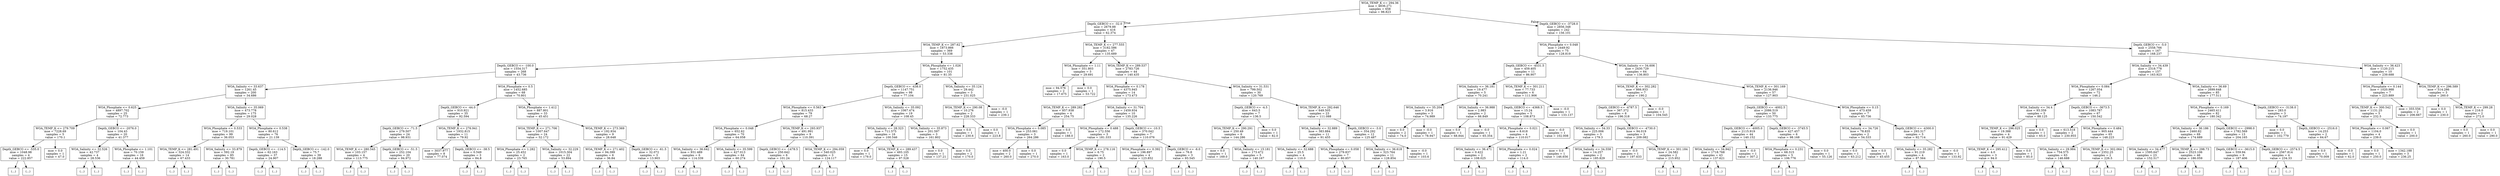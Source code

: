 digraph Tree {
node [shape=box] ;
0 [label="WOA_TEMP_K <= 294.36\nmse = 4836.271\nsamples = 658\nvalue = 98.823"] ;
1 [label="Depth_GEBCO <= -32.0\nmse = 2679.88\nsamples = 416\nvalue = 62.374"] ;
0 -> 1 [labeldistance=2.5, labelangle=45, headlabel="True"] ;
2 [label="WOA_TEMP_K <= 287.62\nmse = 1873.866\nsamples = 369\nvalue = 53.338"] ;
1 -> 2 ;
3 [label="Depth_GEBCO <= -100.0\nmse = 1554.317\nsamples = 268\nvalue = 43.736"] ;
2 -> 3 ;
4 [label="WOA_Salinity <= 33.637\nmse = 1261.45\nsamples = 200\nvalue = 34.686"] ;
3 -> 4 ;
5 [label="WOA_Phosphate <= 0.625\nmse = 4897.702\nsamples = 25\nvalue = 72.773"] ;
4 -> 5 ;
6 [label="WOA_TEMP_K <= 279.709\nmse = 7228.69\nsamples = 5\nvalue = 170.1"] ;
5 -> 6 ;
7 [label="Depth_GEBCO <= -535.0\nmse = 1048.98\nsamples = 4\nvalue = 222.857"] ;
6 -> 7 ;
8 [label="(...)"] ;
7 -> 8 ;
9 [label="(...)"] ;
7 -> 9 ;
12 [label="mse = 0.0\nsamples = 1\nvalue = 47.0"] ;
6 -> 12 ;
13 [label="Depth_GEBCO <= -2076.0\nmse = 104.43\nsamples = 20\nvalue = 41.377"] ;
5 -> 13 ;
14 [label="WOA_Salinity <= 32.526\nmse = 42.737\nsamples = 4\nvalue = 28.536"] ;
13 -> 14 ;
15 [label="(...)"] ;
14 -> 15 ;
16 [label="(...)"] ;
14 -> 16 ;
21 [label="WOA_Phosphate <= 1.101\nmse = 70.159\nsamples = 16\nvalue = 44.459"] ;
13 -> 21 ;
22 [label="(...)"] ;
21 -> 22 ;
27 [label="(...)"] ;
21 -> 27 ;
48 [label="WOA_Salinity <= 35.069\nmse = 473.778\nsamples = 175\nvalue = 29.028"] ;
4 -> 48 ;
49 [label="WOA_Phosphate <= 0.533\nmse = 719.101\nsamples = 99\nvalue = 36.053"] ;
48 -> 49 ;
50 [label="WOA_TEMP_K <= 281.491\nmse = 324.332\nsamples = 14\nvalue = 67.433"] ;
49 -> 50 ;
51 [label="(...)"] ;
50 -> 51 ;
62 [label="(...)"] ;
50 -> 62 ;
73 [label="WOA_Salinity <= 33.879\nmse = 592.19\nsamples = 85\nvalue = 30.781"] ;
49 -> 73 ;
74 [label="(...)"] ;
73 -> 74 ;
133 [label="(...)"] ;
73 -> 133 ;
236 [label="WOA_Phosphate <= 0.538\nmse = 80.612\nsamples = 76\nvalue = 21.139"] ;
48 -> 236 ;
237 [label="Depth_GEBCO <= -114.5\nmse = 62.163\nsamples = 37\nvalue = 24.907"] ;
236 -> 237 ;
238 [label="(...)"] ;
237 -> 238 ;
273 [label="(...)"] ;
237 -> 273 ;
278 [label="Depth_GEBCO <= -142.0\nmse = 75.7\nsamples = 39\nvalue = 18.288"] ;
236 -> 278 ;
279 [label="(...)"] ;
278 -> 279 ;
308 [label="(...)"] ;
278 -> 308 ;
315 [label="WOA_Phosphate <= 0.5\nmse = 1452.685\nsamples = 68\nvalue = 70.801"] ;
3 -> 315 ;
316 [label="Depth_GEBCO <= -44.0\nmse = 910.921\nsamples = 35\nvalue = 92.594"] ;
315 -> 316 ;
317 [label="Depth_GEBCO <= -71.5\nmse = 279.507\nsamples = 24\nvalue = 98.931"] ;
316 -> 317 ;
318 [label="WOA_TEMP_K <= 280.545\nmse = 103.157\nsamples = 4\nvalue = 113.775"] ;
317 -> 318 ;
319 [label="(...)"] ;
318 -> 319 ;
320 [label="(...)"] ;
318 -> 320 ;
325 [label="Depth_GEBCO <= -51.5\nmse = 252.104\nsamples = 20\nvalue = 94.972"] ;
317 -> 325 ;
326 [label="(...)"] ;
325 -> 326 ;
335 [label="(...)"] ;
325 -> 335 ;
352 [label="WOA_TEMP_K <= 276.941\nmse = 1932.815\nsamples = 11\nvalue = 79.92"] ;
316 -> 352 ;
353 [label="mse = 3037.977\nsamples = 8\nvalue = 77.074"] ;
352 -> 353 ;
354 [label="Depth_GEBCO <= -38.5\nmse = 0.549\nsamples = 3\nvalue = 84.8"] ;
352 -> 354 ;
355 [label="(...)"] ;
354 -> 355 ;
358 [label="(...)"] ;
354 -> 358 ;
359 [label="WOA_Phosphate <= 1.412\nmse = 887.801\nsamples = 33\nvalue = 45.451"] ;
315 -> 359 ;
360 [label="WOA_TEMP_K <= 271.706\nmse = 1007.647\nsamples = 24\nvalue = 52.172"] ;
359 -> 360 ;
361 [label="WOA_Phosphate <= 1.282\nmse = 25.452\nsamples = 2\nvalue = 23.765"] ;
360 -> 361 ;
362 [label="(...)"] ;
361 -> 362 ;
363 [label="(...)"] ;
361 -> 363 ;
364 [label="WOA_Salinity <= 32.229\nmse = 1015.304\nsamples = 22\nvalue = 53.894"] ;
360 -> 364 ;
365 [label="(...)"] ;
364 -> 365 ;
366 [label="(...)"] ;
364 -> 366 ;
377 [label="WOA_TEMP_K <= 273.369\nmse = 192.934\nsamples = 9\nvalue = 28.648"] ;
359 -> 377 ;
378 [label="WOA_TEMP_K <= 271.402\nmse = 94.399\nsamples = 6\nvalue = 36.84"] ;
377 -> 378 ;
379 [label="(...)"] ;
378 -> 379 ;
380 [label="(...)"] ;
378 -> 380 ;
387 [label="Depth_GEBCO <= -61.5\nmse = 32.072\nsamples = 3\nvalue = 13.903"] ;
377 -> 387 ;
388 [label="(...)"] ;
387 -> 388 ;
391 [label="(...)"] ;
387 -> 391 ;
392 [label="WOA_Phosphate <= 1.026\nmse = 1752.435\nsamples = 101\nvalue = 81.35"] ;
2 -> 392 ;
393 [label="Depth_GEBCO <= -438.0\nmse = 1147.751\nsamples = 98\nvalue = 77.104"] ;
392 -> 393 ;
394 [label="WOA_Phosphate <= 0.563\nmse = 815.433\nsamples = 79\nvalue = 68.27"] ;
393 -> 394 ;
395 [label="WOA_Phosphate <= 0.048\nmse = 652.62\nsamples = 70\nvalue = 64.058"] ;
394 -> 395 ;
396 [label="WOA_Salinity <= 36.642\nmse = 931.489\nsamples = 6\nvalue = 114.339"] ;
395 -> 396 ;
397 [label="(...)"] ;
396 -> 397 ;
402 [label="(...)"] ;
396 -> 402 ;
405 [label="WOA_Salinity <= 35.599\nmse = 427.013\nsamples = 64\nvalue = 60.274"] ;
395 -> 405 ;
406 [label="(...)"] ;
405 -> 406 ;
455 [label="(...)"] ;
405 -> 455 ;
516 [label="WOA_TEMP_K <= 293.937\nmse = 491.991\nsamples = 9\nvalue = 110.391"] ;
394 -> 516 ;
517 [label="Depth_GEBCO <= -1478.5\nmse = 250.642\nsamples = 6\nvalue = 101.24"] ;
516 -> 517 ;
518 [label="(...)"] ;
517 -> 518 ;
527 [label="(...)"] ;
517 -> 527 ;
528 [label="WOA_TEMP_K <= 294.059\nmse = 540.025\nsamples = 3\nvalue = 124.117"] ;
516 -> 528 ;
529 [label="(...)"] ;
528 -> 529 ;
530 [label="(...)"] ;
528 -> 530 ;
531 [label="WOA_Salinity <= 35.092\nmse = 1067.474\nsamples = 19\nvalue = 108.45"] ;
393 -> 531 ;
532 [label="WOA_Salinity <= 28.323\nmse = 711.575\nsamples = 16\nvalue = 100.546"] ;
531 -> 532 ;
533 [label="mse = 0.0\nsamples = 1\nvalue = 179.0"] ;
532 -> 533 ;
534 [label="WOA_TEMP_K <= 289.437\nmse = 493.105\nsamples = 15\nvalue = 97.528"] ;
532 -> 534 ;
535 [label="(...)"] ;
534 -> 535 ;
550 [label="(...)"] ;
534 -> 550 ;
563 [label="WOA_Salinity <= 35.873\nmse = 201.597\nsamples = 3\nvalue = 161.802"] ;
531 -> 563 ;
564 [label="mse = 0.0\nsamples = 1\nvalue = 137.21"] ;
563 -> 564 ;
565 [label="mse = 0.0\nsamples = 2\nvalue = 170.0"] ;
563 -> 565 ;
566 [label="WOA_Salinity <= 35.124\nmse = 29.442\nsamples = 3\nvalue = 231.025"] ;
392 -> 566 ;
567 [label="WOA_TEMP_K <= 290.08\nmse = 10.276\nsamples = 2\nvalue = 228.333"] ;
566 -> 567 ;
568 [label="mse = 0.0\nsamples = 1\nvalue = 230.6"] ;
567 -> 568 ;
569 [label="mse = 0.0\nsamples = 1\nvalue = 223.8"] ;
567 -> 569 ;
570 [label="mse = -0.0\nsamples = 1\nvalue = 239.1"] ;
566 -> 570 ;
571 [label="WOA_TEMP_K <= 277.555\nmse = 3182.586\nsamples = 47\nvalue = 135.689"] ;
1 -> 571 ;
572 [label="WOA_Phosphate <= 1.11\nmse = 351.803\nsamples = 3\nvalue = 29.691"] ;
571 -> 572 ;
573 [label="mse = 94.576\nsamples = 2\nvalue = 17.675"] ;
572 -> 573 ;
574 [label="mse = 0.0\nsamples = 1\nvalue = 53.722"] ;
572 -> 574 ;
575 [label="WOA_TEMP_K <= 289.537\nmse = 2783.726\nsamples = 44\nvalue = 140.435"] ;
571 -> 575 ;
576 [label="WOA_Phosphate <= 0.178\nmse = 4375.945\nsamples = 14\nvalue = 173.473"] ;
575 -> 576 ;
577 [label="WOA_TEMP_K <= 289.282\nmse = 857.938\nsamples = 4\nvalue = 254.75"] ;
576 -> 577 ;
578 [label="WOA_Phosphate <= 0.085\nmse = 253.061\nsamples = 3\nvalue = 264.286"] ;
577 -> 578 ;
579 [label="mse = 400.0\nsamples = 2\nvalue = 260.0"] ;
578 -> 579 ;
580 [label="mse = 0.0\nsamples = 1\nvalue = 270.0"] ;
578 -> 580 ;
581 [label="mse = 0.0\nsamples = 1\nvalue = 188.0"] ;
577 -> 581 ;
582 [label="WOA_Salinity <= 31.704\nmse = 1459.934\nsamples = 10\nvalue = 135.226"] ;
576 -> 582 ;
583 [label="WOA_Phosphate <= 0.488\nmse = 172.556\nsamples = 3\nvalue = 181.333"] ;
582 -> 583 ;
584 [label="mse = 0.0\nsamples = 1\nvalue = 163.0"] ;
583 -> 584 ;
585 [label="WOA_TEMP_K <= 278.116\nmse = 6.75\nsamples = 2\nvalue = 190.5"] ;
583 -> 585 ;
586 [label="(...)"] ;
585 -> 586 ;
587 [label="(...)"] ;
585 -> 587 ;
588 [label="Depth_GEBCO <= -10.5\nmse = 370.042\nsamples = 7\nvalue = 110.076"] ;
582 -> 588 ;
589 [label="WOA_Phosphate <= 0.392\nmse = 196.897\nsamples = 4\nvalue = 123.852"] ;
588 -> 589 ;
590 [label="(...)"] ;
589 -> 590 ;
591 [label="(...)"] ;
589 -> 591 ;
596 [label="Depth_GEBCO <= -6.0\nmse = 76.8\nsamples = 3\nvalue = 93.545"] ;
588 -> 596 ;
597 [label="(...)"] ;
596 -> 597 ;
600 [label="(...)"] ;
596 -> 600 ;
601 [label="WOA_Salinity <= 31.531\nmse = 799.502\nsamples = 30\nvalue = 120.769"] ;
575 -> 601 ;
602 [label="Depth_GEBCO <= -4.5\nmse = 643.5\nsamples = 7\nvalue = 136.5"] ;
601 -> 602 ;
603 [label="WOA_TEMP_K <= 290.291\nmse = 250.49\nsamples = 6\nvalue = 144.286"] ;
602 -> 603 ;
604 [label="mse = 0.0\nsamples = 1\nvalue = 169.0"] ;
603 -> 604 ;
605 [label="WOA_Salinity <= 15.181\nmse = 173.472\nsamples = 5\nvalue = 140.167"] ;
603 -> 605 ;
606 [label="(...)"] ;
605 -> 606 ;
607 [label="(...)"] ;
605 -> 607 ;
614 [label="mse = 0.0\nsamples = 1\nvalue = 82.0"] ;
602 -> 614 ;
615 [label="WOA_TEMP_K <= 292.646\nmse = 649.505\nsamples = 23\nvalue = 111.088"] ;
601 -> 615 ;
616 [label="WOA_Salinity <= 32.889\nmse = 383.884\nsamples = 11\nvalue = 91.455"] ;
615 -> 616 ;
617 [label="WOA_Salinity <= 32.688\nmse = 25.5\nsamples = 4\nvalue = 110.0"] ;
616 -> 617 ;
618 [label="(...)"] ;
617 -> 618 ;
621 [label="(...)"] ;
617 -> 621 ;
622 [label="WOA_Phosphate <= 0.058\nmse = 279.837\nsamples = 7\nvalue = 80.857"] ;
616 -> 622 ;
623 [label="(...)"] ;
622 -> 623 ;
624 [label="(...)"] ;
622 -> 624 ;
631 [label="Depth_GEBCO <= -3.0\nmse = 354.292\nsamples = 12\nvalue = 125.487"] ;
615 -> 631 ;
632 [label="WOA_Salinity <= 36.618\nmse = 323.764\nsamples = 11\nvalue = 128.854"] ;
631 -> 632 ;
633 [label="(...)"] ;
632 -> 633 ;
640 [label="(...)"] ;
632 -> 640 ;
641 [label="mse = -0.0\nsamples = 1\nvalue = 103.6"] ;
631 -> 641 ;
642 [label="Depth_GEBCO <= -3728.0\nmse = 2856.348\nsamples = 242\nvalue = 156.101"] ;
0 -> 642 [labeldistance=2.5, labelangle=-45, headlabel="False"] ;
643 [label="WOA_Phosphate <= 0.048\nmse = 2449.92\nsamples = 75\nvalue = 128.819"] ;
642 -> 643 ;
644 [label="Depth_GEBCO <= -4531.5\nmse = 459.405\nsamples = 11\nvalue = 86.907"] ;
643 -> 644 ;
645 [label="WOA_Salinity <= 36.181\nmse = 19.477\nsamples = 5\nvalue = 70.241"] ;
644 -> 645 ;
646 [label="WOA_Salinity <= 35.204\nmse = 3.916\nsamples = 3\nvalue = 74.989"] ;
645 -> 646 ;
647 [label="mse = 0.0\nsamples = 2\nvalue = 74.0"] ;
646 -> 647 ;
648 [label="mse = -0.0\nsamples = 1\nvalue = 78.947"] ;
646 -> 648 ;
649 [label="WOA_Salinity <= 36.988\nmse = 2.983\nsamples = 2\nvalue = 66.849"] ;
645 -> 649 ;
650 [label="mse = 0.0\nsamples = 1\nvalue = 68.844"] ;
649 -> 650 ;
651 [label="mse = -0.0\nsamples = 1\nvalue = 65.354"] ;
649 -> 651 ;
652 [label="WOA_TEMP_K <= 301.211\nmse = 77.733\nsamples = 6\nvalue = 111.906"] ;
644 -> 652 ;
653 [label="Depth_GEBCO <= -4368.5\nmse = 15.24\nsamples = 5\nvalue = 108.873"] ;
652 -> 653 ;
654 [label="WOA_Phosphate <= 0.021\nmse = 8.618\nsamples = 4\nvalue = 110.017"] ;
653 -> 654 ;
655 [label="WOA_Salinity <= 36.471\nmse = 0.422\nsamples = 2\nvalue = 108.025"] ;
654 -> 655 ;
656 [label="(...)"] ;
655 -> 656 ;
657 [label="(...)"] ;
655 -> 657 ;
658 [label="WOA_Phosphate <= 0.024\nmse = 1.21\nsamples = 2\nvalue = 114.0"] ;
654 -> 658 ;
659 [label="(...)"] ;
658 -> 659 ;
660 [label="(...)"] ;
658 -> 660 ;
661 [label="mse = -0.0\nsamples = 1\nvalue = 102.008"] ;
653 -> 661 ;
662 [label="mse = -0.0\nsamples = 1\nvalue = 133.137"] ;
652 -> 662 ;
663 [label="WOA_Salinity <= 34.606\nmse = 2430.729\nsamples = 64\nvalue = 136.803"] ;
643 -> 663 ;
664 [label="WOA_TEMP_K <= 302.282\nmse = 866.933\nsamples = 7\nvalue = 190.2"] ;
663 -> 664 ;
665 [label="Depth_GEBCO <= -4787.5\nmse = 367.372\nsamples = 6\nvalue = 196.318"] ;
664 -> 665 ;
666 [label="WOA_Salinity <= 34.33\nmse = 225.006\nsamples = 3\nvalue = 179.3"] ;
665 -> 666 ;
667 [label="mse = 0.0\nsamples = 1\nvalue = 146.656"] ;
666 -> 667 ;
668 [label="WOA_Salinity <= 34.558\nmse = 14.257\nsamples = 2\nvalue = 185.829"] ;
666 -> 668 ;
669 [label="(...)"] ;
668 -> 669 ;
670 [label="(...)"] ;
668 -> 670 ;
671 [label="Depth_GEBCO <= -4730.0\nmse = 94.019\nsamples = 3\nvalue = 209.082"] ;
665 -> 671 ;
672 [label="mse = -0.0\nsamples = 1\nvalue = 197.633"] ;
671 -> 672 ;
673 [label="WOA_TEMP_K <= 301.184\nmse = 24.582\nsamples = 2\nvalue = 215.952"] ;
671 -> 673 ;
674 [label="(...)"] ;
673 -> 674 ;
675 [label="(...)"] ;
673 -> 675 ;
676 [label="mse = -0.0\nsamples = 1\nvalue = 104.545"] ;
664 -> 676 ;
677 [label="WOA_TEMP_K <= 301.169\nmse = 2136.946\nsamples = 57\nvalue = 127.903"] ;
663 -> 677 ;
678 [label="Depth_GEBCO <= -4002.5\nmse = 2086.519\nsamples = 50\nvalue = 133.775"] ;
677 -> 678 ;
679 [label="Depth_GEBCO <= -4005.0\nmse = 2115.919\nsamples = 44\nvalue = 140.152"] ;
678 -> 679 ;
680 [label="WOA_Salinity <= 34.942\nmse = 1718.768\nsamples = 43\nvalue = 137.621"] ;
679 -> 680 ;
681 [label="(...)"] ;
680 -> 681 ;
686 [label="(...)"] ;
680 -> 686 ;
763 [label="mse = -0.0\nsamples = 1\nvalue = 307.2"] ;
679 -> 763 ;
764 [label="Depth_GEBCO <= -3745.5\nmse = 427.457\nsamples = 6\nvalue = 98.168"] ;
678 -> 764 ;
765 [label="WOA_Phosphate <= 0.231\nmse = 68.315\nsamples = 5\nvalue = 106.776"] ;
764 -> 765 ;
766 [label="(...)"] ;
765 -> 766 ;
771 [label="(...)"] ;
765 -> 771 ;
774 [label="mse = 0.0\nsamples = 1\nvalue = 55.126"] ;
764 -> 774 ;
775 [label="WOA_Phosphate <= 0.15\nmse = 473.459\nsamples = 7\nvalue = 85.736"] ;
677 -> 775 ;
776 [label="WOA_Salinity <= 34.726\nmse = 78.835\nsamples = 2\nvalue = 54.333"] ;
775 -> 776 ;
777 [label="mse = 0.0\nsamples = 1\nvalue = 63.212"] ;
776 -> 777 ;
778 [label="mse = 0.0\nsamples = 1\nvalue = 45.455"] ;
776 -> 778 ;
779 [label="Depth_GEBCO <= -4300.0\nmse = 293.317\nsamples = 5\nvalue = 92.714"] ;
775 -> 779 ;
780 [label="WOA_Salinity <= 35.282\nmse = 91.219\nsamples = 4\nvalue = 87.564"] ;
779 -> 780 ;
781 [label="(...)"] ;
780 -> 781 ;
784 [label="(...)"] ;
780 -> 784 ;
787 [label="mse = -0.0\nsamples = 1\nvalue = 133.92"] ;
779 -> 787 ;
788 [label="Depth_GEBCO <= -5.0\nmse = 2558.766\nsamples = 167\nvalue = 168.237"] ;
642 -> 788 ;
789 [label="WOA_Salinity <= 34.439\nmse = 2318.778\nsamples = 157\nvalue = 163.923"] ;
788 -> 789 ;
790 [label="WOA_Phosphate <= 0.084\nmse = 1267.054\nsamples = 72\nvalue = 146.2"] ;
789 -> 790 ;
791 [label="WOA_Salinity <= 34.4\nmse = 93.359\nsamples = 5\nvalue = 88.125"] ;
790 -> 791 ;
792 [label="WOA_TEMP_K <= 296.025\nmse = 19.388\nsamples = 4\nvalue = 91.429"] ;
791 -> 792 ;
793 [label="WOA_TEMP_K <= 295.412\nmse = 4.0\nsamples = 3\nvalue = 94.0"] ;
792 -> 793 ;
794 [label="(...)"] ;
793 -> 794 ;
797 [label="(...)"] ;
793 -> 797 ;
798 [label="mse = 0.0\nsamples = 1\nvalue = 85.0"] ;
792 -> 798 ;
799 [label="mse = 0.0\nsamples = 1\nvalue = 65.0"] ;
791 -> 799 ;
800 [label="Depth_GEBCO <= -3673.5\nmse = 1083.787\nsamples = 67\nvalue = 150.542"] ;
790 -> 800 ;
801 [label="mse = 613.518\nsamples = 2\nvalue = 230.955"] ;
800 -> 801 ;
802 [label="WOA_Phosphate <= 0.484\nmse = 905.444\nsamples = 65\nvalue = 148.223"] ;
800 -> 802 ;
803 [label="WOA_Salinity <= 29.984\nmse = 754.575\nsamples = 63\nvalue = 146.688"] ;
802 -> 803 ;
804 [label="(...)"] ;
803 -> 804 ;
809 [label="(...)"] ;
803 -> 809 ;
900 [label="WOA_TEMP_K <= 302.064\nmse = 2352.25\nsamples = 2\nvalue = 226.5"] ;
802 -> 900 ;
901 [label="(...)"] ;
900 -> 901 ;
902 [label="(...)"] ;
900 -> 902 ;
903 [label="WOA_Salinity <= 36.69\nmse = 2699.648\nsamples = 85\nvalue = 177.511"] ;
789 -> 903 ;
904 [label="WOA_Phosphate <= 0.169\nmse = 2465.411\nsamples = 82\nvalue = 180.342"] ;
903 -> 904 ;
905 [label="WOA_Salinity <= 36.186\nmse = 2460.82\nsamples = 69\nvalue = 174.689"] ;
904 -> 905 ;
906 [label="WOA_Salinity <= 34.477\nmse = 1595.647\nsamples = 23\nvalue = 152.517"] ;
905 -> 906 ;
907 [label="(...)"] ;
906 -> 907 ;
912 [label="(...)"] ;
906 -> 912 ;
943 [label="WOA_TEMP_K <= 298.73\nmse = 2523.106\nsamples = 46\nvalue = 186.059"] ;
905 -> 943 ;
944 [label="(...)"] ;
943 -> 944 ;
967 [label="(...)"] ;
943 -> 967 ;
982 [label="Depth_GEBCO <= -2998.0\nmse = 1782.569\nsamples = 13\nvalue = 204.165"] ;
904 -> 982 ;
983 [label="Depth_GEBCO <= -3615.0\nmse = 559.94\nsamples = 9\nvalue = 187.406"] ;
982 -> 983 ;
984 [label="(...)"] ;
983 -> 984 ;
985 [label="(...)"] ;
983 -> 985 ;
998 [label="Depth_GEBCO <= -2574.5\nmse = 2567.814\nsamples = 4\nvalue = 234.33"] ;
982 -> 998 ;
999 [label="(...)"] ;
998 -> 999 ;
1000 [label="(...)"] ;
998 -> 1000 ;
1005 [label="Depth_GEBCO <= -3138.0\nmse = 283.0\nsamples = 3\nvalue = 74.197"] ;
903 -> 1005 ;
1006 [label="mse = 0.0\nsamples = 1\nvalue = 102.779"] ;
1005 -> 1006 ;
1007 [label="Depth_GEBCO <= -2516.0\nmse = 14.253\nsamples = 2\nvalue = 64.67"] ;
1005 -> 1007 ;
1008 [label="mse = 0.0\nsamples = 1\nvalue = 70.009"] ;
1007 -> 1008 ;
1009 [label="mse = -0.0\nsamples = 1\nvalue = 62.0"] ;
1007 -> 1009 ;
1010 [label="WOA_Salinity <= 36.423\nmse = 1120.215\nsamples = 10\nvalue = 239.688"] ;
788 -> 1010 ;
1011 [label="WOA_Phosphate <= 0.144\nmse = 1020.988\nsamples = 7\nvalue = 223.889"] ;
1010 -> 1011 ;
1012 [label="WOA_TEMP_K <= 300.542\nmse = 1131.25\nsamples = 5\nvalue = 232.5"] ;
1011 -> 1012 ;
1013 [label="WOA_Phosphate <= 0.067\nmse = 1104.0\nsamples = 4\nvalue = 239.0"] ;
1012 -> 1013 ;
1014 [label="mse = 0.0\nsamples = 1\nvalue = 250.0"] ;
1013 -> 1014 ;
1015 [label="mse = 1342.188\nsamples = 3\nvalue = 236.25"] ;
1013 -> 1015 ;
1016 [label="mse = 0.0\nsamples = 1\nvalue = 200.0"] ;
1012 -> 1016 ;
1017 [label="mse = 355.556\nsamples = 2\nvalue = 206.667"] ;
1011 -> 1017 ;
1018 [label="WOA_TEMP_K <= 296.589\nmse = 514.286\nsamples = 3\nvalue = 260.0"] ;
1010 -> 1018 ;
1019 [label="mse = 0.0\nsamples = 1\nvalue = 230.0"] ;
1018 -> 1019 ;
1020 [label="WOA_TEMP_K <= 299.28\nmse = 216.0\nsamples = 2\nvalue = 272.0"] ;
1018 -> 1020 ;
1021 [label="mse = 0.0\nsamples = 1\nvalue = 260.0"] ;
1020 -> 1021 ;
1022 [label="mse = 0.0\nsamples = 1\nvalue = 290.0"] ;
1020 -> 1022 ;
}
